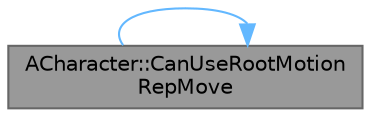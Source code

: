 digraph "ACharacter::CanUseRootMotionRepMove"
{
 // INTERACTIVE_SVG=YES
 // LATEX_PDF_SIZE
  bgcolor="transparent";
  edge [fontname=Helvetica,fontsize=10,labelfontname=Helvetica,labelfontsize=10];
  node [fontname=Helvetica,fontsize=10,shape=box,height=0.2,width=0.4];
  rankdir="LR";
  Node1 [id="Node000001",label="ACharacter::CanUseRootMotion\lRepMove",height=0.2,width=0.4,color="gray40", fillcolor="grey60", style="filled", fontcolor="black",tooltip="True if buffered move is usable to teleport client back to."];
  Node1 -> Node1 [id="edge1_Node000001_Node000001",color="steelblue1",style="solid",tooltip=" "];
}
